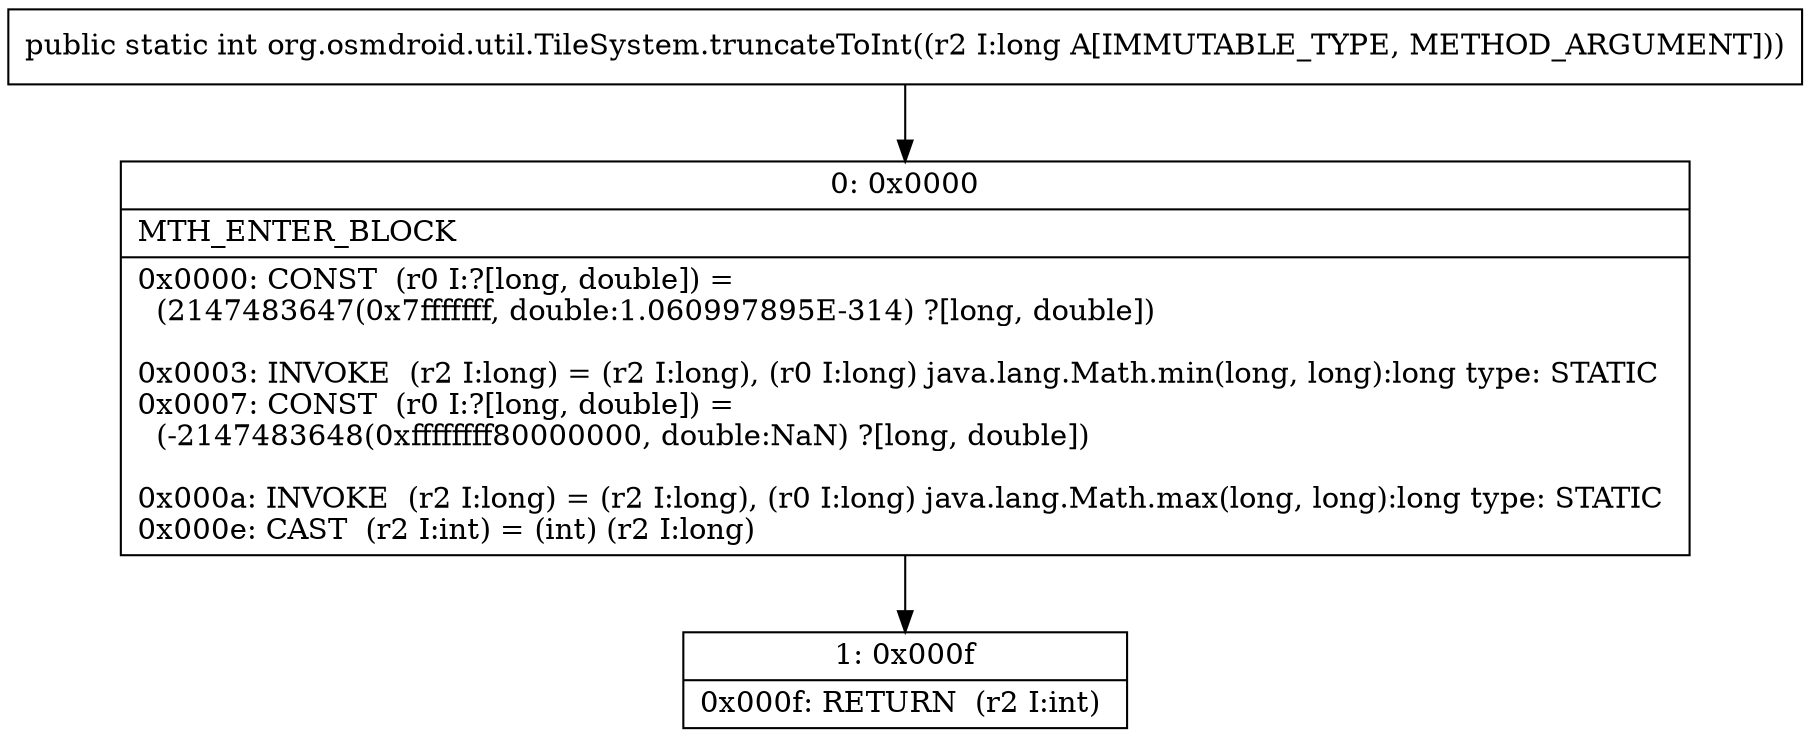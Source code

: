 digraph "CFG fororg.osmdroid.util.TileSystem.truncateToInt(J)I" {
Node_0 [shape=record,label="{0\:\ 0x0000|MTH_ENTER_BLOCK\l|0x0000: CONST  (r0 I:?[long, double]) = \l  (2147483647(0x7fffffff, double:1.060997895E\-314) ?[long, double])\l \l0x0003: INVOKE  (r2 I:long) = (r2 I:long), (r0 I:long) java.lang.Math.min(long, long):long type: STATIC \l0x0007: CONST  (r0 I:?[long, double]) = \l  (\-2147483648(0xffffffff80000000, double:NaN) ?[long, double])\l \l0x000a: INVOKE  (r2 I:long) = (r2 I:long), (r0 I:long) java.lang.Math.max(long, long):long type: STATIC \l0x000e: CAST  (r2 I:int) = (int) (r2 I:long) \l}"];
Node_1 [shape=record,label="{1\:\ 0x000f|0x000f: RETURN  (r2 I:int) \l}"];
MethodNode[shape=record,label="{public static int org.osmdroid.util.TileSystem.truncateToInt((r2 I:long A[IMMUTABLE_TYPE, METHOD_ARGUMENT])) }"];
MethodNode -> Node_0;
Node_0 -> Node_1;
}

